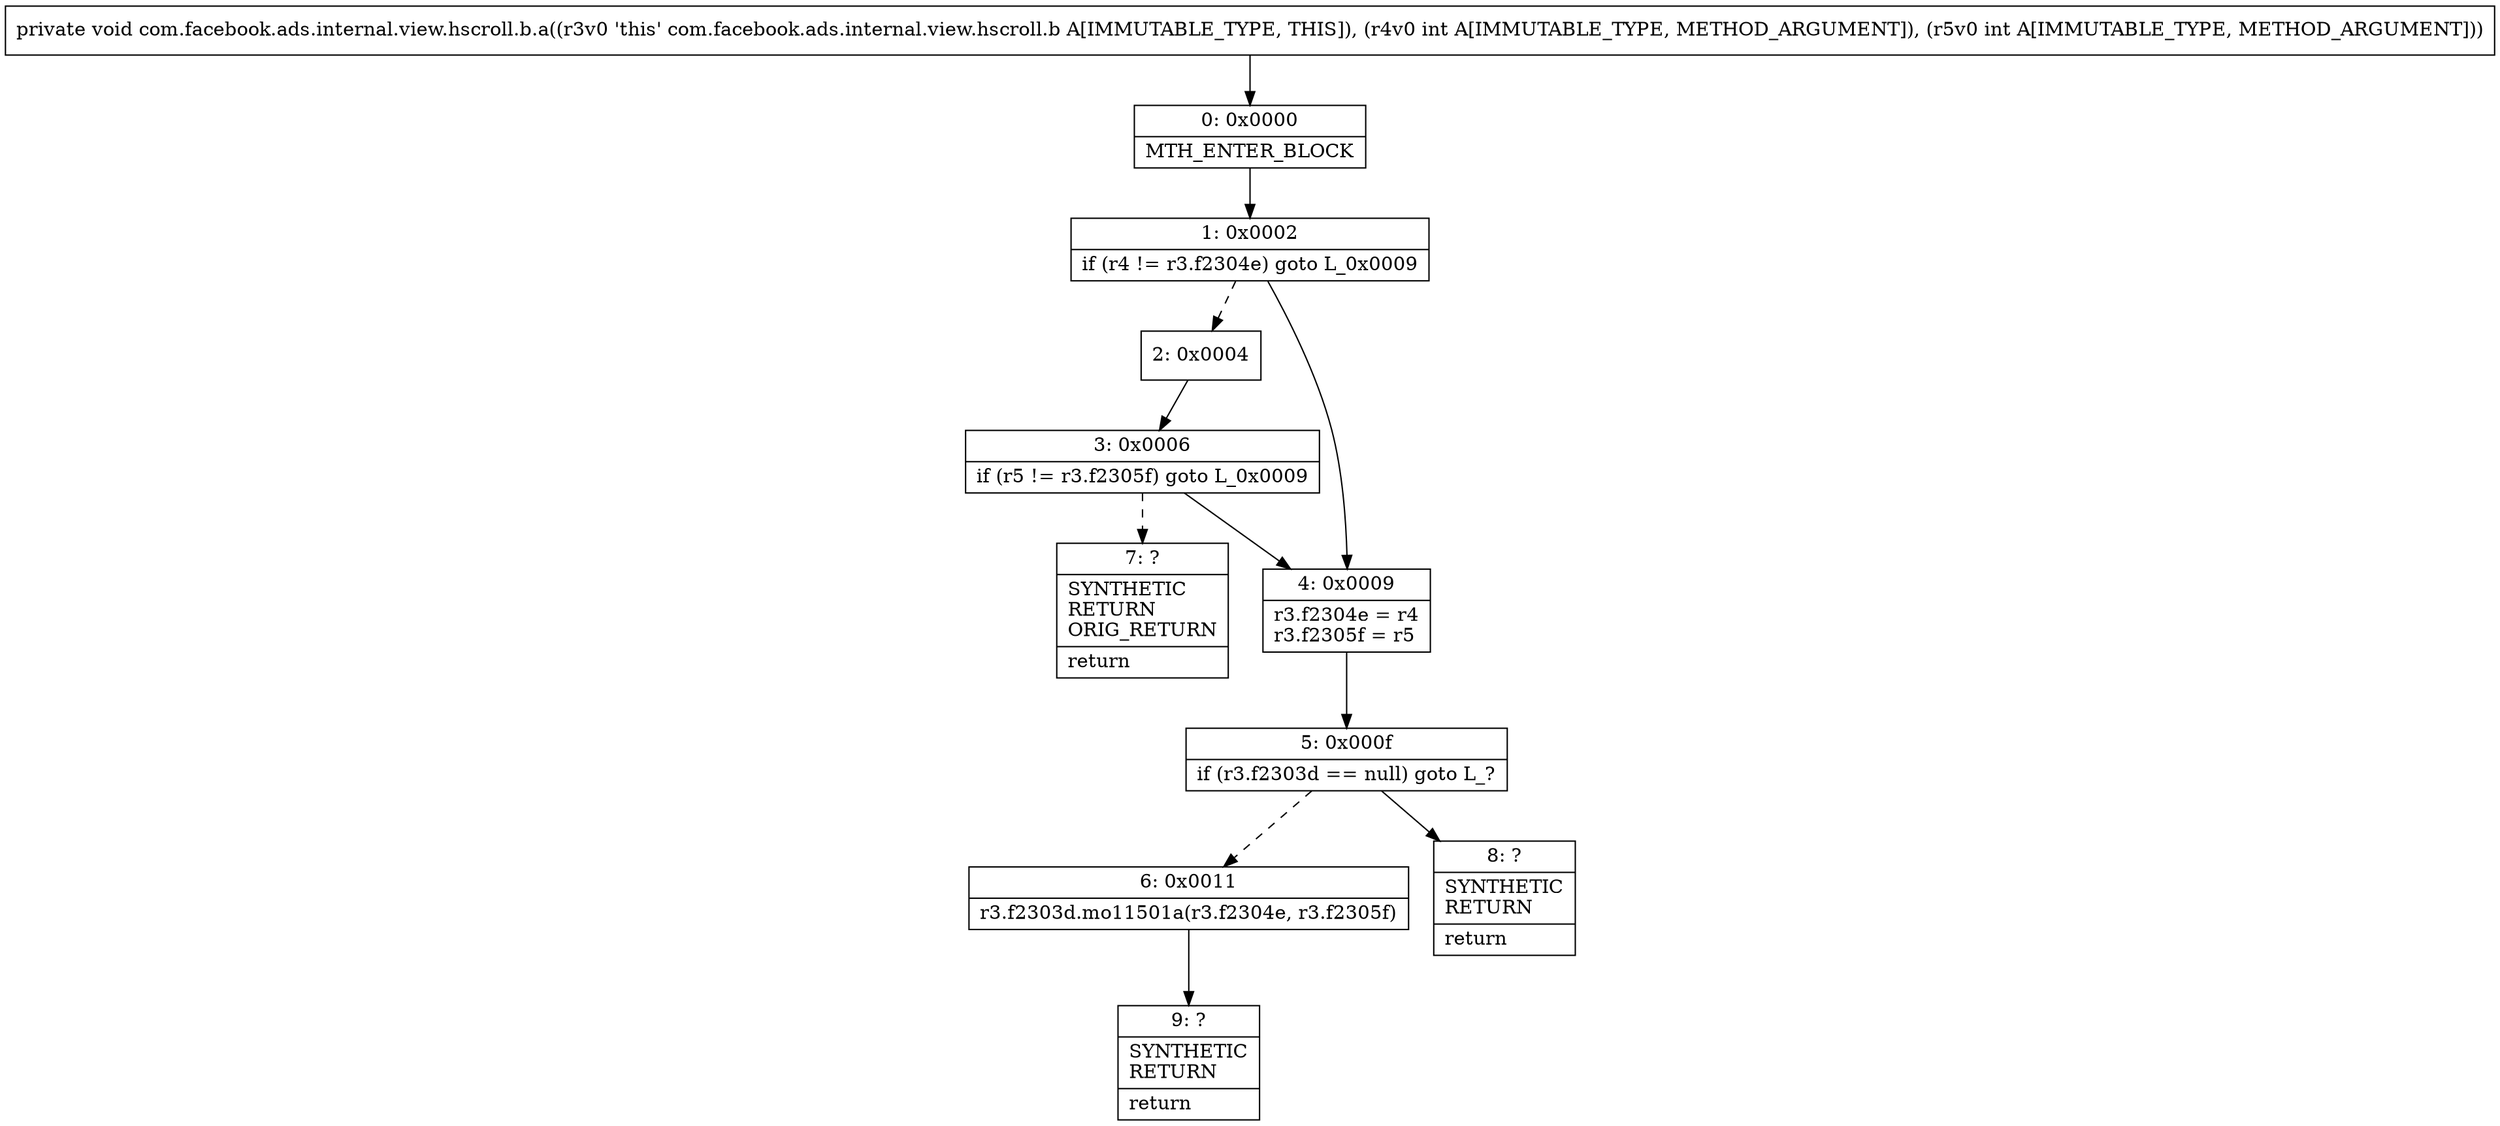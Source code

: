 digraph "CFG forcom.facebook.ads.internal.view.hscroll.b.a(II)V" {
Node_0 [shape=record,label="{0\:\ 0x0000|MTH_ENTER_BLOCK\l}"];
Node_1 [shape=record,label="{1\:\ 0x0002|if (r4 != r3.f2304e) goto L_0x0009\l}"];
Node_2 [shape=record,label="{2\:\ 0x0004}"];
Node_3 [shape=record,label="{3\:\ 0x0006|if (r5 != r3.f2305f) goto L_0x0009\l}"];
Node_4 [shape=record,label="{4\:\ 0x0009|r3.f2304e = r4\lr3.f2305f = r5\l}"];
Node_5 [shape=record,label="{5\:\ 0x000f|if (r3.f2303d == null) goto L_?\l}"];
Node_6 [shape=record,label="{6\:\ 0x0011|r3.f2303d.mo11501a(r3.f2304e, r3.f2305f)\l}"];
Node_7 [shape=record,label="{7\:\ ?|SYNTHETIC\lRETURN\lORIG_RETURN\l|return\l}"];
Node_8 [shape=record,label="{8\:\ ?|SYNTHETIC\lRETURN\l|return\l}"];
Node_9 [shape=record,label="{9\:\ ?|SYNTHETIC\lRETURN\l|return\l}"];
MethodNode[shape=record,label="{private void com.facebook.ads.internal.view.hscroll.b.a((r3v0 'this' com.facebook.ads.internal.view.hscroll.b A[IMMUTABLE_TYPE, THIS]), (r4v0 int A[IMMUTABLE_TYPE, METHOD_ARGUMENT]), (r5v0 int A[IMMUTABLE_TYPE, METHOD_ARGUMENT])) }"];
MethodNode -> Node_0;
Node_0 -> Node_1;
Node_1 -> Node_2[style=dashed];
Node_1 -> Node_4;
Node_2 -> Node_3;
Node_3 -> Node_4;
Node_3 -> Node_7[style=dashed];
Node_4 -> Node_5;
Node_5 -> Node_6[style=dashed];
Node_5 -> Node_8;
Node_6 -> Node_9;
}

